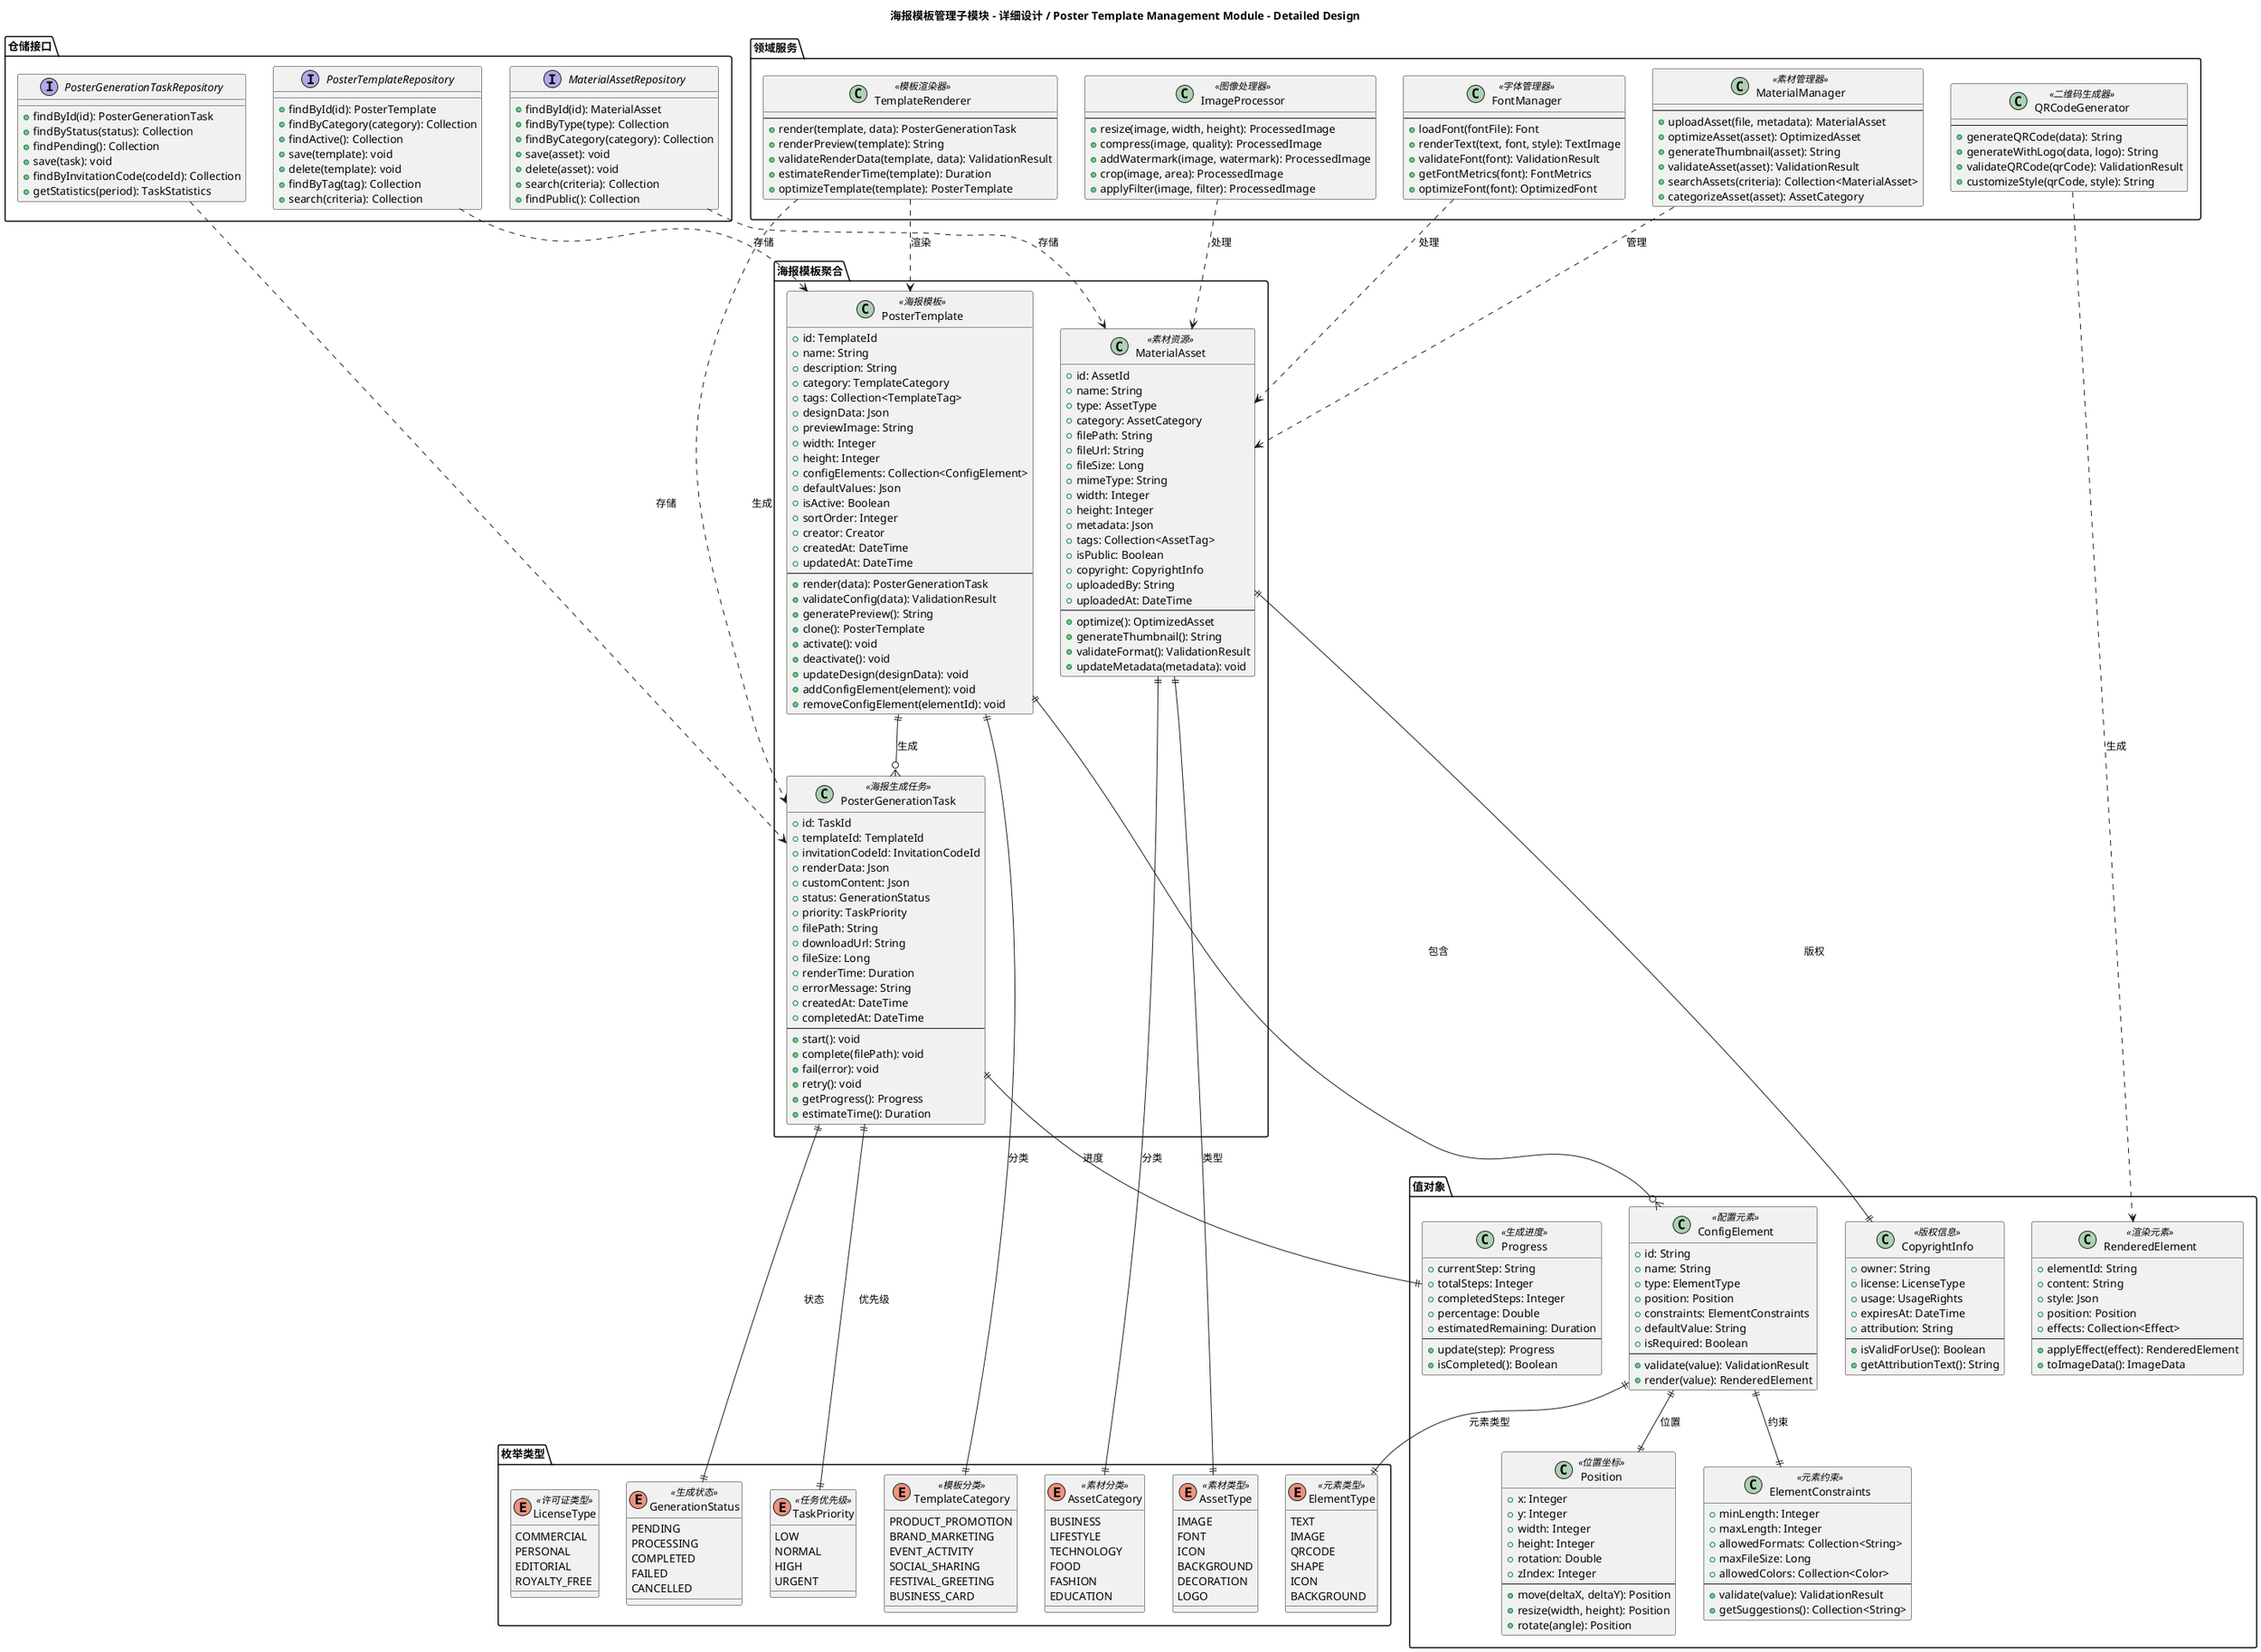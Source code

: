 @startuml poster_template_detail

title 海报模板管理子模块 - 详细设计 / Poster Template Management Module - Detailed Design

package "海报模板聚合" {
    class PosterTemplate <<海报模板>> {
        +id: TemplateId
        +name: String
        +description: String
        +category: TemplateCategory
        +tags: Collection<TemplateTag>
        +designData: Json
        +previewImage: String
        +width: Integer
        +height: Integer
        +configElements: Collection<ConfigElement>
        +defaultValues: Json
        +isActive: Boolean
        +sortOrder: Integer
        +creator: Creator
        +createdAt: DateTime
        +updatedAt: DateTime
        --
        +render(data): PosterGenerationTask
        +validateConfig(data): ValidationResult
        +generatePreview(): String
        +clone(): PosterTemplate
        +activate(): void
        +deactivate(): void
        +updateDesign(designData): void
        +addConfigElement(element): void
        +removeConfigElement(elementId): void
    }

    class PosterGenerationTask <<海报生成任务>> {
        +id: TaskId
        +templateId: TemplateId
        +invitationCodeId: InvitationCodeId
        +renderData: Json
        +customContent: Json
        +status: GenerationStatus
        +priority: TaskPriority
        +filePath: String
        +downloadUrl: String
        +fileSize: Long
        +renderTime: Duration
        +errorMessage: String
        +createdAt: DateTime
        +completedAt: DateTime
        --
        +start(): void
        +complete(filePath): void
        +fail(error): void
        +retry(): void
        +getProgress(): Progress
        +estimateTime(): Duration
    }

    class MaterialAsset <<素材资源>> {
        +id: AssetId
        +name: String
        +type: AssetType
        +category: AssetCategory
        +filePath: String
        +fileUrl: String
        +fileSize: Long
        +mimeType: String
        +width: Integer
        +height: Integer
        +metadata: Json
        +tags: Collection<AssetTag>
        +isPublic: Boolean
        +copyright: CopyrightInfo
        +uploadedBy: String
        +uploadedAt: DateTime
        --
        +optimize(): OptimizedAsset
        +generateThumbnail(): String
        +validateFormat(): ValidationResult
        +updateMetadata(metadata): void
    }
}

package "值对象" {
    class ConfigElement <<配置元素>> {
        +id: String
        +name: String
        +type: ElementType
        +position: Position
        +constraints: ElementConstraints
        +defaultValue: String
        +isRequired: Boolean
        --
        +validate(value): ValidationResult
        +render(value): RenderedElement
    }

    class Position <<位置坐标>> {
        +x: Integer
        +y: Integer
        +width: Integer
        +height: Integer
        +rotation: Double
        +zIndex: Integer
        --
        +move(deltaX, deltaY): Position
        +resize(width, height): Position
        +rotate(angle): Position
    }

    class ElementConstraints <<元素约束>> {
        +minLength: Integer
        +maxLength: Integer
        +allowedFormats: Collection<String>
        +maxFileSize: Long
        +allowedColors: Collection<Color>
        --
        +validate(value): ValidationResult
        +getSuggestions(): Collection<String>
    }

    class CopyrightInfo <<版权信息>> {
        +owner: String
        +license: LicenseType
        +usage: UsageRights
        +expiresAt: DateTime
        +attribution: String
        --
        +isValidForUse(): Boolean
        +getAttributionText(): String
    }

    class Progress <<生成进度>> {
        +currentStep: String
        +totalSteps: Integer
        +completedSteps: Integer
        +percentage: Double
        +estimatedRemaining: Duration
        --
        +update(step): Progress
        +isCompleted(): Boolean
    }

    class RenderedElement <<渲染元素>> {
        +elementId: String
        +content: String
        +style: Json
        +position: Position
        +effects: Collection<Effect>
        --
        +applyEffect(effect): RenderedElement
        +toImageData(): ImageData
    }
}

package "领域服务" {
    class TemplateRenderer <<模板渲染器>> {
        --
        +render(template, data): PosterGenerationTask
        +renderPreview(template): String
        +validateRenderData(template, data): ValidationResult
        +estimateRenderTime(template): Duration
        +optimizeTemplate(template): PosterTemplate
    }

    class MaterialManager <<素材管理器>> {
        --
        +uploadAsset(file, metadata): MaterialAsset
        +optimizeAsset(asset): OptimizedAsset
        +generateThumbnail(asset): String
        +validateAsset(asset): ValidationResult
        +searchAssets(criteria): Collection<MaterialAsset>
        +categorizeAsset(asset): AssetCategory
    }

    class QRCodeGenerator <<二维码生成器>> {
        --
        +generateQRCode(data): String
        +generateWithLogo(data, logo): String
        +validateQRCode(qrCode): ValidationResult
        +customizeStyle(qrCode, style): String
    }

    class ImageProcessor <<图像处理器>> {
        --
        +resize(image, width, height): ProcessedImage
        +compress(image, quality): ProcessedImage
        +addWatermark(image, watermark): ProcessedImage
        +crop(image, area): ProcessedImage
        +applyFilter(image, filter): ProcessedImage
    }

    class FontManager <<字体管理器>> {
        --
        +loadFont(fontFile): Font
        +renderText(text, font, style): TextImage
        +validateFont(font): ValidationResult
        +getFontMetrics(font): FontMetrics
        +optimizeFont(font): OptimizedFont
    }
}

package "枚举类型" {
    enum TemplateCategory <<模板分类>> {
        PRODUCT_PROMOTION
        BRAND_MARKETING
        EVENT_ACTIVITY
        SOCIAL_SHARING
        FESTIVAL_GREETING
        BUSINESS_CARD
    }

    enum AssetType <<素材类型>> {
        IMAGE
        FONT
        ICON
        BACKGROUND
        DECORATION
        LOGO
    }

    enum AssetCategory <<素材分类>> {
        BUSINESS
        LIFESTYLE
        TECHNOLOGY
        FOOD
        FASHION
        EDUCATION
    }

    enum ElementType <<元素类型>> {
        TEXT
        IMAGE
        QRCODE
        SHAPE
        ICON
        BACKGROUND
    }

    enum GenerationStatus <<生成状态>> {
        PENDING
        PROCESSING
        COMPLETED
        FAILED
        CANCELLED
    }

    enum TaskPriority <<任务优先级>> {
        LOW
        NORMAL
        HIGH
        URGENT
    }

    enum LicenseType <<许可证类型>> {
        COMMERCIAL
        PERSONAL
        EDITORIAL
        ROYALTY_FREE
    }
}

package "仓储接口" {
    interface PosterTemplateRepository {
        +findById(id): PosterTemplate
        +findByCategory(category): Collection
        +findActive(): Collection
        +save(template): void
        +delete(template): void
        +findByTag(tag): Collection
        +search(criteria): Collection
    }

    interface PosterGenerationTaskRepository {
        +findById(id): PosterGenerationTask
        +findByStatus(status): Collection
        +findPending(): Collection
        +save(task): void
        +findByInvitationCode(codeId): Collection
        +getStatistics(period): TaskStatistics
    }

    interface MaterialAssetRepository {
        +findById(id): MaterialAsset
        +findByType(type): Collection
        +findByCategory(category): Collection
        +save(asset): void
        +delete(asset): void
        +search(criteria): Collection
        +findPublic(): Collection
    }
}

' 关系定义
PosterTemplate ||--o{ ConfigElement : "包含"
PosterTemplate ||--|| TemplateCategory : "分类"
PosterTemplate ||--o{ PosterGenerationTask : "生成"

PosterGenerationTask ||--|| GenerationStatus : "状态"
PosterGenerationTask ||--|| TaskPriority : "优先级"
PosterGenerationTask ||--|| Progress : "进度"

MaterialAsset ||--|| AssetType : "类型"
MaterialAsset ||--|| AssetCategory : "分类"
MaterialAsset ||--|| CopyrightInfo : "版权"

ConfigElement ||--|| ElementType : "元素类型"
ConfigElement ||--|| Position : "位置"
ConfigElement ||--|| ElementConstraints : "约束"

TemplateRenderer ..> PosterTemplate : "渲染"
TemplateRenderer ..> PosterGenerationTask : "生成"
MaterialManager ..> MaterialAsset : "管理"
QRCodeGenerator ..> RenderedElement : "生成"
ImageProcessor ..> MaterialAsset : "处理"
FontManager ..> MaterialAsset : "处理"

PosterTemplateRepository ..> PosterTemplate : "存储"
PosterGenerationTaskRepository ..> PosterGenerationTask : "存储"
MaterialAssetRepository ..> MaterialAsset : "存储"

@enduml 